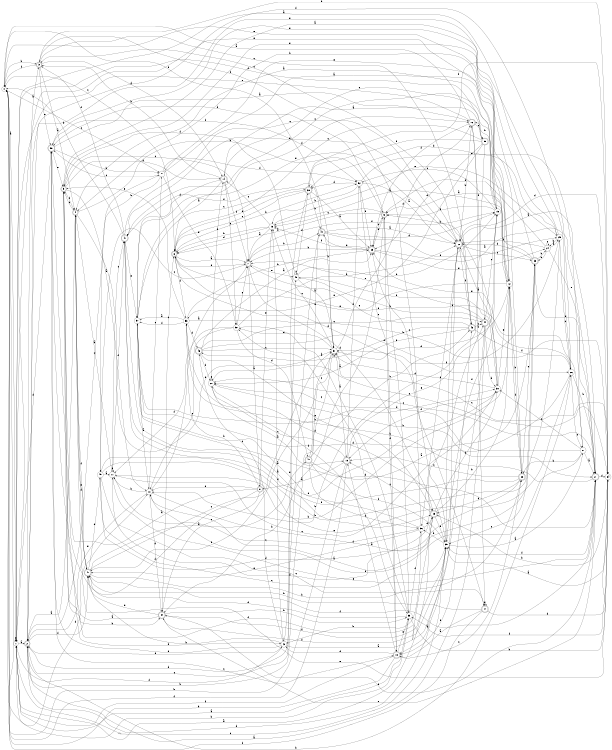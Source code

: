 digraph n45_6 {
__start0 [label="" shape="none"];

rankdir=LR;
size="8,5";

s0 [style="filled", color="black", fillcolor="white" shape="circle", label="0"];
s1 [style="filled", color="black", fillcolor="white" shape="circle", label="1"];
s2 [style="rounded,filled", color="black", fillcolor="white" shape="doublecircle", label="2"];
s3 [style="rounded,filled", color="black", fillcolor="white" shape="doublecircle", label="3"];
s4 [style="rounded,filled", color="black", fillcolor="white" shape="doublecircle", label="4"];
s5 [style="rounded,filled", color="black", fillcolor="white" shape="doublecircle", label="5"];
s6 [style="rounded,filled", color="black", fillcolor="white" shape="doublecircle", label="6"];
s7 [style="rounded,filled", color="black", fillcolor="white" shape="doublecircle", label="7"];
s8 [style="rounded,filled", color="black", fillcolor="white" shape="doublecircle", label="8"];
s9 [style="rounded,filled", color="black", fillcolor="white" shape="doublecircle", label="9"];
s10 [style="filled", color="black", fillcolor="white" shape="circle", label="10"];
s11 [style="filled", color="black", fillcolor="white" shape="circle", label="11"];
s12 [style="filled", color="black", fillcolor="white" shape="circle", label="12"];
s13 [style="filled", color="black", fillcolor="white" shape="circle", label="13"];
s14 [style="rounded,filled", color="black", fillcolor="white" shape="doublecircle", label="14"];
s15 [style="filled", color="black", fillcolor="white" shape="circle", label="15"];
s16 [style="rounded,filled", color="black", fillcolor="white" shape="doublecircle", label="16"];
s17 [style="rounded,filled", color="black", fillcolor="white" shape="doublecircle", label="17"];
s18 [style="rounded,filled", color="black", fillcolor="white" shape="doublecircle", label="18"];
s19 [style="rounded,filled", color="black", fillcolor="white" shape="doublecircle", label="19"];
s20 [style="filled", color="black", fillcolor="white" shape="circle", label="20"];
s21 [style="rounded,filled", color="black", fillcolor="white" shape="doublecircle", label="21"];
s22 [style="rounded,filled", color="black", fillcolor="white" shape="doublecircle", label="22"];
s23 [style="rounded,filled", color="black", fillcolor="white" shape="doublecircle", label="23"];
s24 [style="filled", color="black", fillcolor="white" shape="circle", label="24"];
s25 [style="filled", color="black", fillcolor="white" shape="circle", label="25"];
s26 [style="filled", color="black", fillcolor="white" shape="circle", label="26"];
s27 [style="filled", color="black", fillcolor="white" shape="circle", label="27"];
s28 [style="rounded,filled", color="black", fillcolor="white" shape="doublecircle", label="28"];
s29 [style="rounded,filled", color="black", fillcolor="white" shape="doublecircle", label="29"];
s30 [style="filled", color="black", fillcolor="white" shape="circle", label="30"];
s31 [style="filled", color="black", fillcolor="white" shape="circle", label="31"];
s32 [style="filled", color="black", fillcolor="white" shape="circle", label="32"];
s33 [style="filled", color="black", fillcolor="white" shape="circle", label="33"];
s34 [style="filled", color="black", fillcolor="white" shape="circle", label="34"];
s35 [style="filled", color="black", fillcolor="white" shape="circle", label="35"];
s36 [style="filled", color="black", fillcolor="white" shape="circle", label="36"];
s37 [style="filled", color="black", fillcolor="white" shape="circle", label="37"];
s38 [style="rounded,filled", color="black", fillcolor="white" shape="doublecircle", label="38"];
s39 [style="rounded,filled", color="black", fillcolor="white" shape="doublecircle", label="39"];
s40 [style="rounded,filled", color="black", fillcolor="white" shape="doublecircle", label="40"];
s41 [style="rounded,filled", color="black", fillcolor="white" shape="doublecircle", label="41"];
s42 [style="filled", color="black", fillcolor="white" shape="circle", label="42"];
s43 [style="rounded,filled", color="black", fillcolor="white" shape="doublecircle", label="43"];
s44 [style="rounded,filled", color="black", fillcolor="white" shape="doublecircle", label="44"];
s45 [style="filled", color="black", fillcolor="white" shape="circle", label="45"];
s46 [style="rounded,filled", color="black", fillcolor="white" shape="doublecircle", label="46"];
s47 [style="rounded,filled", color="black", fillcolor="white" shape="doublecircle", label="47"];
s48 [style="rounded,filled", color="black", fillcolor="white" shape="doublecircle", label="48"];
s49 [style="filled", color="black", fillcolor="white" shape="circle", label="49"];
s50 [style="rounded,filled", color="black", fillcolor="white" shape="doublecircle", label="50"];
s51 [style="filled", color="black", fillcolor="white" shape="circle", label="51"];
s52 [style="filled", color="black", fillcolor="white" shape="circle", label="52"];
s53 [style="filled", color="black", fillcolor="white" shape="circle", label="53"];
s54 [style="rounded,filled", color="black", fillcolor="white" shape="doublecircle", label="54"];
s55 [style="rounded,filled", color="black", fillcolor="white" shape="doublecircle", label="55"];
s0 -> s1 [label="a"];
s0 -> s3 [label="b"];
s0 -> s51 [label="c"];
s0 -> s10 [label="d"];
s0 -> s12 [label="e"];
s0 -> s31 [label="f"];
s1 -> s2 [label="a"];
s1 -> s33 [label="b"];
s1 -> s35 [label="c"];
s1 -> s50 [label="d"];
s1 -> s1 [label="e"];
s1 -> s55 [label="f"];
s2 -> s3 [label="a"];
s2 -> s26 [label="b"];
s2 -> s51 [label="c"];
s2 -> s35 [label="d"];
s2 -> s42 [label="e"];
s2 -> s47 [label="f"];
s3 -> s4 [label="a"];
s3 -> s34 [label="b"];
s3 -> s43 [label="c"];
s3 -> s14 [label="d"];
s3 -> s50 [label="e"];
s3 -> s0 [label="f"];
s4 -> s2 [label="a"];
s4 -> s5 [label="b"];
s4 -> s9 [label="c"];
s4 -> s47 [label="d"];
s4 -> s31 [label="e"];
s4 -> s47 [label="f"];
s5 -> s6 [label="a"];
s5 -> s54 [label="b"];
s5 -> s13 [label="c"];
s5 -> s50 [label="d"];
s5 -> s39 [label="e"];
s5 -> s18 [label="f"];
s6 -> s7 [label="a"];
s6 -> s52 [label="b"];
s6 -> s0 [label="c"];
s6 -> s17 [label="d"];
s6 -> s7 [label="e"];
s6 -> s53 [label="f"];
s7 -> s8 [label="a"];
s7 -> s40 [label="b"];
s7 -> s49 [label="c"];
s7 -> s29 [label="d"];
s7 -> s45 [label="e"];
s7 -> s15 [label="f"];
s8 -> s9 [label="a"];
s8 -> s53 [label="b"];
s8 -> s54 [label="c"];
s8 -> s10 [label="d"];
s8 -> s13 [label="e"];
s8 -> s50 [label="f"];
s9 -> s10 [label="a"];
s9 -> s54 [label="b"];
s9 -> s7 [label="c"];
s9 -> s14 [label="d"];
s9 -> s28 [label="e"];
s9 -> s4 [label="f"];
s10 -> s7 [label="a"];
s10 -> s11 [label="b"];
s10 -> s51 [label="c"];
s10 -> s54 [label="d"];
s10 -> s2 [label="e"];
s10 -> s25 [label="f"];
s11 -> s4 [label="a"];
s11 -> s12 [label="b"];
s11 -> s41 [label="c"];
s11 -> s11 [label="d"];
s11 -> s21 [label="e"];
s11 -> s41 [label="f"];
s12 -> s13 [label="a"];
s12 -> s4 [label="b"];
s12 -> s41 [label="c"];
s12 -> s31 [label="d"];
s12 -> s6 [label="e"];
s12 -> s28 [label="f"];
s13 -> s7 [label="a"];
s13 -> s6 [label="b"];
s13 -> s14 [label="c"];
s13 -> s6 [label="d"];
s13 -> s25 [label="e"];
s13 -> s42 [label="f"];
s14 -> s6 [label="a"];
s14 -> s3 [label="b"];
s14 -> s15 [label="c"];
s14 -> s37 [label="d"];
s14 -> s32 [label="e"];
s14 -> s7 [label="f"];
s15 -> s4 [label="a"];
s15 -> s16 [label="b"];
s15 -> s52 [label="c"];
s15 -> s5 [label="d"];
s15 -> s1 [label="e"];
s15 -> s35 [label="f"];
s16 -> s0 [label="a"];
s16 -> s17 [label="b"];
s16 -> s55 [label="c"];
s16 -> s44 [label="d"];
s16 -> s1 [label="e"];
s16 -> s39 [label="f"];
s17 -> s18 [label="a"];
s17 -> s47 [label="b"];
s17 -> s11 [label="c"];
s17 -> s34 [label="d"];
s17 -> s17 [label="e"];
s17 -> s0 [label="f"];
s18 -> s19 [label="a"];
s18 -> s0 [label="b"];
s18 -> s28 [label="c"];
s18 -> s42 [label="d"];
s18 -> s33 [label="e"];
s18 -> s1 [label="f"];
s19 -> s8 [label="a"];
s19 -> s0 [label="b"];
s19 -> s20 [label="c"];
s19 -> s52 [label="d"];
s19 -> s15 [label="e"];
s19 -> s0 [label="f"];
s20 -> s19 [label="a"];
s20 -> s21 [label="b"];
s20 -> s34 [label="c"];
s20 -> s14 [label="d"];
s20 -> s20 [label="e"];
s20 -> s33 [label="f"];
s21 -> s22 [label="a"];
s21 -> s53 [label="b"];
s21 -> s20 [label="c"];
s21 -> s34 [label="d"];
s21 -> s54 [label="e"];
s21 -> s35 [label="f"];
s22 -> s18 [label="a"];
s22 -> s16 [label="b"];
s22 -> s23 [label="c"];
s22 -> s36 [label="d"];
s22 -> s41 [label="e"];
s22 -> s43 [label="f"];
s23 -> s5 [label="a"];
s23 -> s24 [label="b"];
s23 -> s35 [label="c"];
s23 -> s22 [label="d"];
s23 -> s50 [label="e"];
s23 -> s21 [label="f"];
s24 -> s25 [label="a"];
s24 -> s23 [label="b"];
s24 -> s24 [label="c"];
s24 -> s5 [label="d"];
s24 -> s21 [label="e"];
s24 -> s22 [label="f"];
s25 -> s1 [label="a"];
s25 -> s24 [label="b"];
s25 -> s26 [label="c"];
s25 -> s38 [label="d"];
s25 -> s2 [label="e"];
s25 -> s31 [label="f"];
s26 -> s9 [label="a"];
s26 -> s21 [label="b"];
s26 -> s27 [label="c"];
s26 -> s37 [label="d"];
s26 -> s39 [label="e"];
s26 -> s2 [label="f"];
s27 -> s21 [label="a"];
s27 -> s28 [label="b"];
s27 -> s30 [label="c"];
s27 -> s20 [label="d"];
s27 -> s6 [label="e"];
s27 -> s10 [label="f"];
s28 -> s10 [label="a"];
s28 -> s12 [label="b"];
s28 -> s19 [label="c"];
s28 -> s29 [label="d"];
s28 -> s23 [label="e"];
s28 -> s41 [label="f"];
s29 -> s1 [label="a"];
s29 -> s12 [label="b"];
s29 -> s19 [label="c"];
s29 -> s30 [label="d"];
s29 -> s35 [label="e"];
s29 -> s9 [label="f"];
s30 -> s22 [label="a"];
s30 -> s5 [label="b"];
s30 -> s11 [label="c"];
s30 -> s31 [label="d"];
s30 -> s12 [label="e"];
s30 -> s19 [label="f"];
s31 -> s19 [label="a"];
s31 -> s2 [label="b"];
s31 -> s13 [label="c"];
s31 -> s16 [label="d"];
s31 -> s32 [label="e"];
s31 -> s47 [label="f"];
s32 -> s33 [label="a"];
s32 -> s22 [label="b"];
s32 -> s10 [label="c"];
s32 -> s48 [label="d"];
s32 -> s7 [label="e"];
s32 -> s11 [label="f"];
s33 -> s1 [label="a"];
s33 -> s34 [label="b"];
s33 -> s32 [label="c"];
s33 -> s47 [label="d"];
s33 -> s5 [label="e"];
s33 -> s36 [label="f"];
s34 -> s35 [label="a"];
s34 -> s29 [label="b"];
s34 -> s31 [label="c"];
s34 -> s22 [label="d"];
s34 -> s4 [label="e"];
s34 -> s33 [label="f"];
s35 -> s27 [label="a"];
s35 -> s36 [label="b"];
s35 -> s39 [label="c"];
s35 -> s53 [label="d"];
s35 -> s22 [label="e"];
s35 -> s54 [label="f"];
s36 -> s37 [label="a"];
s36 -> s42 [label="b"];
s36 -> s11 [label="c"];
s36 -> s29 [label="d"];
s36 -> s47 [label="e"];
s36 -> s3 [label="f"];
s37 -> s10 [label="a"];
s37 -> s30 [label="b"];
s37 -> s38 [label="c"];
s37 -> s21 [label="d"];
s37 -> s22 [label="e"];
s37 -> s16 [label="f"];
s38 -> s39 [label="a"];
s38 -> s40 [label="b"];
s38 -> s6 [label="c"];
s38 -> s2 [label="d"];
s38 -> s6 [label="e"];
s38 -> s34 [label="f"];
s39 -> s21 [label="a"];
s39 -> s7 [label="b"];
s39 -> s5 [label="c"];
s39 -> s40 [label="d"];
s39 -> s24 [label="e"];
s39 -> s13 [label="f"];
s40 -> s22 [label="a"];
s40 -> s31 [label="b"];
s40 -> s2 [label="c"];
s40 -> s15 [label="d"];
s40 -> s25 [label="e"];
s40 -> s41 [label="f"];
s41 -> s29 [label="a"];
s41 -> s0 [label="b"];
s41 -> s22 [label="c"];
s41 -> s30 [label="d"];
s41 -> s37 [label="e"];
s41 -> s3 [label="f"];
s42 -> s43 [label="a"];
s42 -> s47 [label="b"];
s42 -> s46 [label="c"];
s42 -> s50 [label="d"];
s42 -> s45 [label="e"];
s42 -> s1 [label="f"];
s43 -> s20 [label="a"];
s43 -> s44 [label="b"];
s43 -> s3 [label="c"];
s43 -> s46 [label="d"];
s43 -> s7 [label="e"];
s43 -> s26 [label="f"];
s44 -> s2 [label="a"];
s44 -> s45 [label="b"];
s44 -> s15 [label="c"];
s44 -> s30 [label="d"];
s44 -> s7 [label="e"];
s44 -> s18 [label="f"];
s45 -> s31 [label="a"];
s45 -> s15 [label="b"];
s45 -> s45 [label="c"];
s45 -> s38 [label="d"];
s45 -> s30 [label="e"];
s45 -> s9 [label="f"];
s46 -> s39 [label="a"];
s46 -> s34 [label="b"];
s46 -> s31 [label="c"];
s46 -> s26 [label="d"];
s46 -> s29 [label="e"];
s46 -> s20 [label="f"];
s47 -> s48 [label="a"];
s47 -> s28 [label="b"];
s47 -> s31 [label="c"];
s47 -> s49 [label="d"];
s47 -> s4 [label="e"];
s47 -> s21 [label="f"];
s48 -> s23 [label="a"];
s48 -> s43 [label="b"];
s48 -> s31 [label="c"];
s48 -> s36 [label="d"];
s48 -> s40 [label="e"];
s48 -> s35 [label="f"];
s49 -> s11 [label="a"];
s49 -> s23 [label="b"];
s49 -> s35 [label="c"];
s49 -> s29 [label="d"];
s49 -> s26 [label="e"];
s49 -> s44 [label="f"];
s50 -> s16 [label="a"];
s50 -> s51 [label="b"];
s50 -> s18 [label="c"];
s50 -> s42 [label="d"];
s50 -> s9 [label="e"];
s50 -> s52 [label="f"];
s51 -> s12 [label="a"];
s51 -> s49 [label="b"];
s51 -> s50 [label="c"];
s51 -> s32 [label="d"];
s51 -> s12 [label="e"];
s51 -> s52 [label="f"];
s52 -> s22 [label="a"];
s52 -> s13 [label="b"];
s52 -> s18 [label="c"];
s52 -> s38 [label="d"];
s52 -> s27 [label="e"];
s52 -> s39 [label="f"];
s53 -> s37 [label="a"];
s53 -> s39 [label="b"];
s53 -> s44 [label="c"];
s53 -> s46 [label="d"];
s53 -> s9 [label="e"];
s53 -> s37 [label="f"];
s54 -> s9 [label="a"];
s54 -> s33 [label="b"];
s54 -> s6 [label="c"];
s54 -> s47 [label="d"];
s54 -> s21 [label="e"];
s54 -> s35 [label="f"];
s55 -> s14 [label="a"];
s55 -> s10 [label="b"];
s55 -> s6 [label="c"];
s55 -> s39 [label="d"];
s55 -> s53 [label="e"];
s55 -> s38 [label="f"];

}